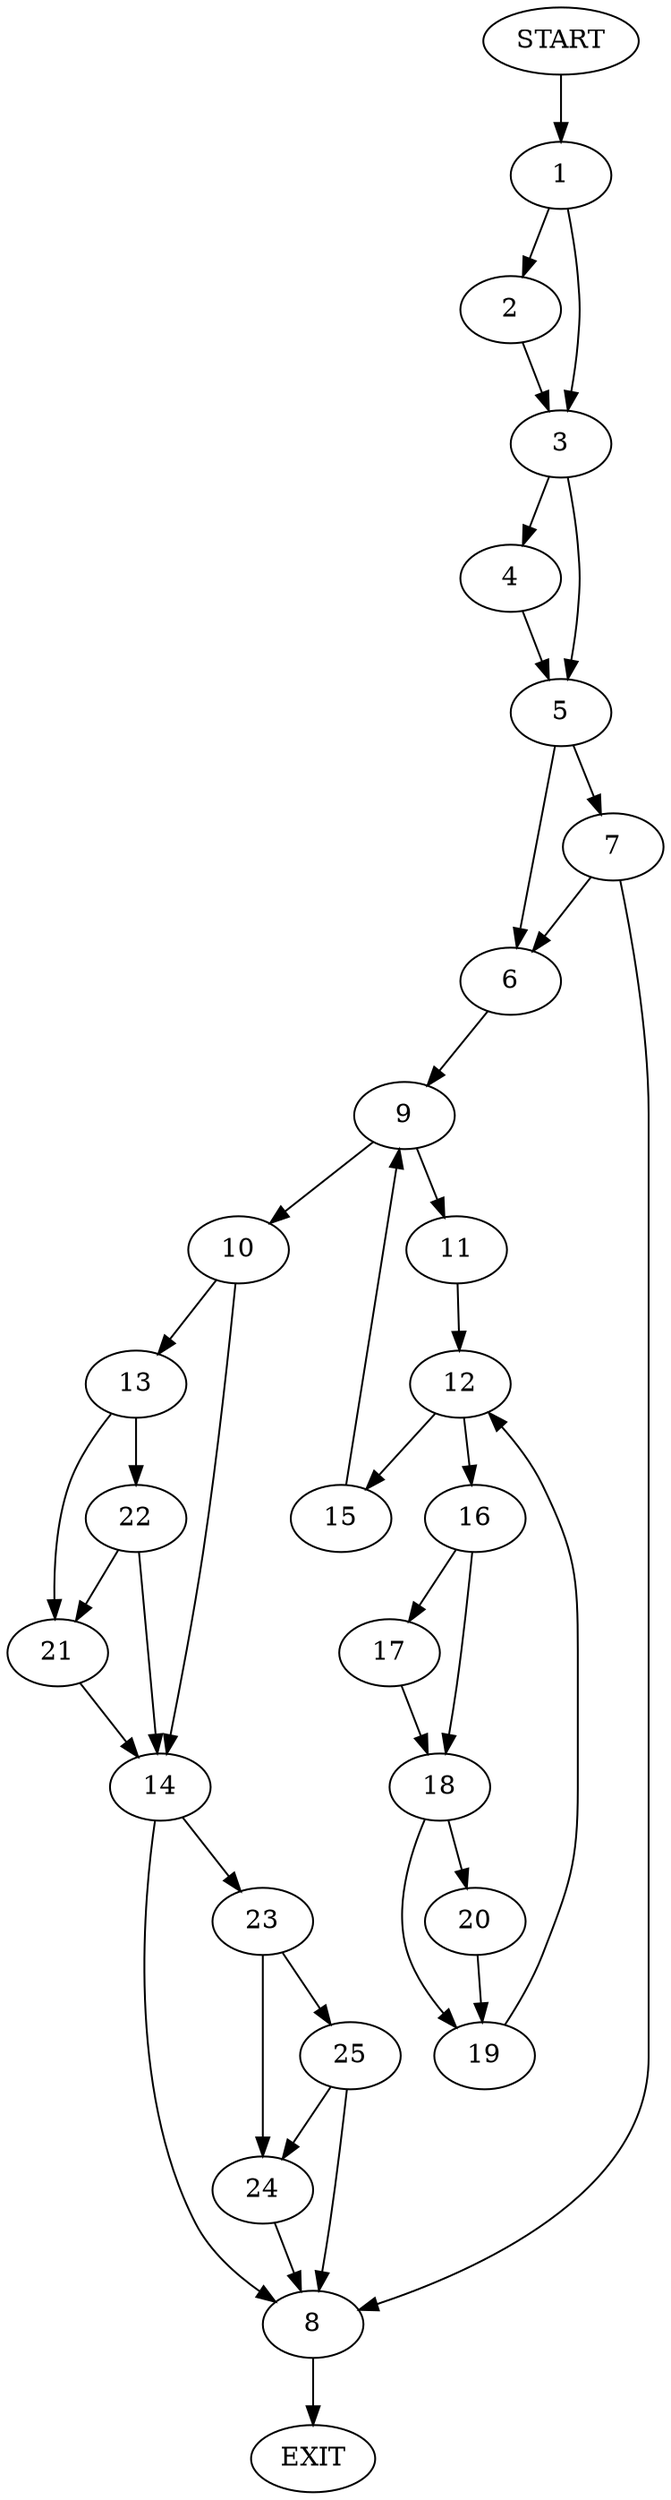 digraph {
0 [label="START"]
26 [label="EXIT"]
0 -> 1
1 -> 2
1 -> 3
2 -> 3
3 -> 4
3 -> 5
5 -> 6
5 -> 7
4 -> 5
7 -> 6
7 -> 8
6 -> 9
8 -> 26
9 -> 10
9 -> 11
11 -> 12
10 -> 13
10 -> 14
12 -> 15
12 -> 16
16 -> 17
16 -> 18
15 -> 9
17 -> 18
18 -> 19
18 -> 20
19 -> 12
20 -> 19
13 -> 21
13 -> 22
14 -> 8
14 -> 23
22 -> 21
22 -> 14
21 -> 14
23 -> 24
23 -> 25
25 -> 24
25 -> 8
24 -> 8
}
